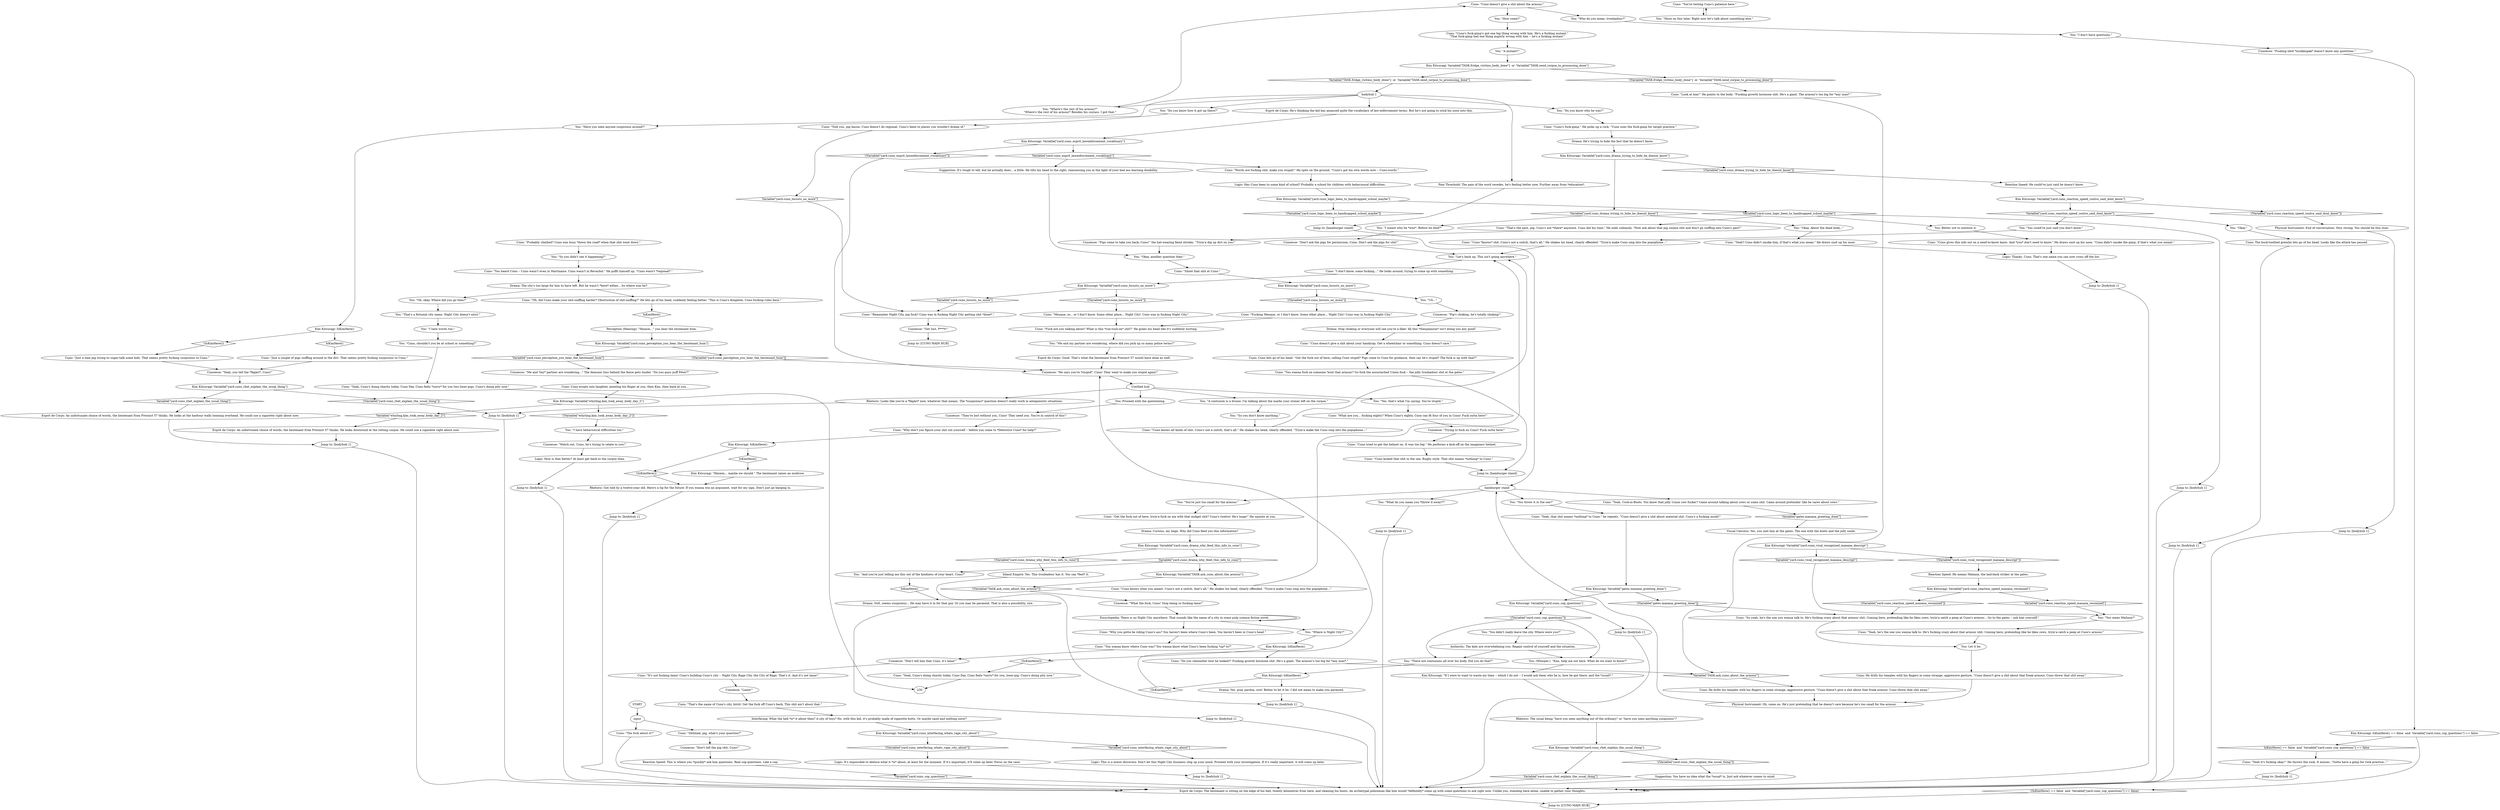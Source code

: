 # YARD / CUNO BODY
# * Ask Cuno about the hanged man.
# ==================================================
digraph G {
	  0 [label="START"];
	  1 [label="input"];
	  2 [label="Kim Kitsuragi: Variable[\"yard.cuno_locusts_no_more\"]"];
	  3 [label="Variable[\"yard.cuno_locusts_no_more\"]", shape=diamond];
	  4 [label="!(Variable[\"yard.cuno_locusts_no_more\"])", shape=diamond];
	  5 [label="Jump to: [bodyhub 1]"];
	  6 [label="You: (Whisper.)  \"Kim, help me out here. What do we want to know?\""];
	  7 [label="Cuno: \"Just a lone pig trying to sugar-talk some kids. That seems pretty fucking suspicious to Cuno.\""];
	  8 [label="Drama: He's trying to hide the fact that he doesn't know."];
	  9 [label="Drama: The city's too large for him to have left. But he wasn't *here* either... So where was he?"];
	  10 [label="Logic: This is a minor discovery. Don't let this Night City business clog up your mind. Proceed with your investigation. If it's really important, it will come up later."];
	  11 [label="Jump to: [bodyhub 1]"];
	  12 [label="Logic: It's impossible to deduce what it *is* about, at least for the moment. If it's important, it'll come up later. Focus on the case."];
	  13 [label="Cuno: \"Cuno's fuck-gimp's got one big thing wrong with him. He's a fucking mutant.\"\n\"That fuck-gimp had one thing majorly wrong with him -- he's a fucking mutant.\""];
	  14 [label="Cuno: \"So yeah, he's the one you wanna talk to. He's fucking crazy about that armour shit. Coming here, pretending like he likes cows, tryin'a catch a peep at Cuno's armour... Go to the gates -- ask him yourself.\""];
	  15 [label="Suggestion: You have no idea what the *usual* is. Just ask whatever comes to mind."];
	  16 [label="Cunoesse: \"Pig's choking, he's totally choking!\""];
	  17 [label="You: \"Do you know how it got up there?\""];
	  18 [label="Cuno: \"That's the name of Cuno's city, bitch! Get the fuck off Cuno's back. This shit ain't about that.\""];
	  19 [label="Kim Kitsuragi: Variable[\"whirling.kim_took_away_body_day_2\"]"];
	  20 [label="Variable[\"whirling.kim_took_away_body_day_2\"]", shape=diamond];
	  21 [label="!(Variable[\"whirling.kim_took_away_body_day_2\"])", shape=diamond];
	  22 [label="Cunoesse: \"Watch out, Cuno, he's trying to relate to you!\""];
	  23 [label="Cuno: \"Get the fuck out of here, tryin'a fuck on me with that midget shit? Cuno's twelve! He's huge!\" He squints at you."];
	  24 [label="Visual Calculus: Yes, you met him at the gates. The one with the boots and the jolly smile."];
	  25 [label="Kim Kitsuragi: Variable[\"yard.cuno_drama_trying_to_hide_he_doesnt_know\"]"];
	  26 [label="Variable[\"yard.cuno_drama_trying_to_hide_he_doesnt_know\"]", shape=diamond];
	  27 [label="!(Variable[\"yard.cuno_drama_trying_to_hide_he_doesnt_know\"])", shape=diamond];
	  28 [label="Cuno: \"You wanna know where Cuno was? You wanna know what Cuno's been fucking *up* to?\""];
	  29 [label="Cuno: \"Why don't you figure your shit out yourself -- before you come to *Detective Cuno* for help?\""];
	  30 [label="You: \"And you're just telling me this out of the kindness of your heart, Cuno?\""];
	  31 [label="Cuno: \"Yeah, Cuno's doing charity today. Cuno Day. Cuno feels *sorry* for you, loser-pig. Cuno's doing pity now.\""];
	  32 [label="Cuno: \"The fuck about it?\""];
	  33 [label="Jump to: [CUNO MAIN HUB]"];
	  34 [label="Cunoesse: \"Fucking idiot *mulkkupää* doesn't know any questions.\""];
	  35 [label="Cuno: \"Just a couple of pigs sniffing around in the dirt. That seems pretty fucking suspicious to Cuno.\""];
	  36 [label="Reaction Speed: He could've just said he doesn't know."];
	  37 [label="You: \"Okay.\""];
	  38 [label="Logic: Thanks, Cuno. That's one name you can now cross off the list."];
	  39 [label="Cunoesse: \"Don't tell him that Cuno, it's lame!\""];
	  40 [label="Kim Kitsuragi: Variable[\"yard.cuno_interfacing_whats_rage_city_about\"]"];
	  41 [label="Variable[\"yard.cuno_interfacing_whats_rage_city_about\"]", shape=diamond];
	  42 [label="!(Variable[\"yard.cuno_interfacing_whats_rage_city_about\"])", shape=diamond];
	  43 [label="You: \"A contusion is a bruise. I'm talking about the marks your stones left on the corpse.\""];
	  44 [label="Untitled hub"];
	  45 [label="Jump to: [bodyhub 1]"];
	  46 [label="Rhetoric: Got told by a twelve-year old. Here's a tip for the future: If you wanna win an argument, wait for my sign. Don't just go barging in."];
	  47 [label="Cuno: \"Shoot that shit at Cuno.\""];
	  48 [label="hamburger stand"];
	  49 [label="You: \"You threw it in the sea?\""];
	  50 [label="Kim Kitsuragi: Variable[\"yard.cuno_rhet_explain_the_usual_thing\"]"];
	  51 [label="Variable[\"yard.cuno_rhet_explain_the_usual_thing\"]", shape=diamond];
	  52 [label="!(Variable[\"yard.cuno_rhet_explain_the_usual_thing\"])", shape=diamond];
	  53 [label="You: \"I meant who he *was*. Before he died?\""];
	  54 [label="Cuno: \"Mesque, or... or I don't know. Some other place... Night City! Cuno was in fucking Night City.\""];
	  55 [label="Cuno: He drills his temples with his fingers in some strange, aggressive gesture. \"Cuno doesn't give a shit about that freak armour. Cuno threw that shit away.\""];
	  56 [label="Cunoesse: \"Yeah, you tell the *fägäri*, Cuno!\""];
	  57 [label="Cuno: \"Cuno's fuck-gimp.\" He picks up a rock. \"Cuno uses the fuck-gimp for target practice.\""];
	  58 [label="Cuno: \"Cuno knows all kinds of shit. Cuno's not a snitch, that's all.\" He shakes his head, clearly offended. \"Tryin'a make the Cuno sing into the popophone...\""];
	  59 [label="Cuno: \"Cuno *knows* shit. Cuno's not a snitch, that's all.\" He shakes his head, clearly offended. \"Tryin'a make Cuno sing into the popophone...\""];
	  60 [label="Kim Kitsuragi: Variable[\"yard.cuno_reaction_speed_coulve_said_dont_know\"]"];
	  61 [label="Variable[\"yard.cuno_reaction_speed_coulve_said_dont_know\"]", shape=diamond];
	  62 [label="!(Variable[\"yard.cuno_reaction_speed_coulve_said_dont_know\"])", shape=diamond];
	  63 [label="Drama: Stop choking or everyone will see you're a fake! All this *thespianism* isn't doing you any good!"];
	  64 [label="You: \"Where is Night City?\""];
	  65 [label="Cuno: Cuno erupts into laughter, pointing his finger at you, then Kim, then back at you..."];
	  66 [label="You: \"You mean Mañana?\""];
	  67 [label="Cuno: \"Remember Night City, pig fuck? Cuno was in fucking Night City getting shit *done*.\""];
	  68 [label="Cuno: \"You heard Cuno -- Cuno wasn't even in Martinaise. Cuno wasn't in Revachol.\" He puffs himself up. \"Cuno wasn't *regional*.\""];
	  69 [label="You: \"Where's the rest of his armour?\"\n\"Where's the rest of his armour? Besides his cuirass. I got that.\""];
	  70 [label="Interfacing: What the hell *is* it about then? A city of toys? No, with this kid, it's probably made of cigarette butts. Or maybe sand and melting snow?"];
	  71 [label="Logic: Has Cuno been to some kind of school? Probably a school for children with behavioural difficulties."];
	  72 [label="Kim Kitsuragi: IsKimHere()"];
	  73 [label="IsKimHere()", shape=diamond];
	  74 [label="!(IsKimHere())", shape=diamond];
	  75 [label="You: \"How come?\""];
	  76 [label="Cunoesse: \"Trying to fuck on Cuno? Fuck outta here!\""];
	  77 [label="Cuno: \"Yeah, he's the one you wanna talk to. He's fucking crazy about that armour shit. Coming here, pretending like he likes cows, tryin'a catch a peep at Cuno's armour.\""];
	  78 [label="Kim Kitsuragi: \"If I were to want to waste my time -- which I do not -- I would ask them who he is, how he got there, and the *usual*.\""];
	  79 [label="You: \"Have you seen anyone suspicious around?\""];
	  80 [label="Kim Kitsuragi: Variable[\"yard.cuno_perception_you_hear_the_lieutenant_hum\"]"];
	  81 [label="Variable[\"yard.cuno_perception_you_hear_the_lieutenant_hum\"]", shape=diamond];
	  82 [label="!(Variable[\"yard.cuno_perception_you_hear_the_lieutenant_hum\"])", shape=diamond];
	  83 [label="Esprit de Corps: An unfortunate choice of words, the lieutenant from Precinct 57 thinks. He looks downwind at the rotting corpse. He could use a cigarette right about now."];
	  84 [label="Kim Kitsuragi: \"Hmmm... maybe we should.\" The lieutenant raises an eyebrow."];
	  85 [label="Cuno: \"Cuno kicked that shit in the sea. Rugby style. That shit means *nothing* to Cuno.\""];
	  86 [label="Physical Instrument: End of conversation. Very strong. You should be this stoic."];
	  87 [label="You: \"So you didn't see it happening?\""];
	  88 [label="Kim Kitsuragi: IsKimHere() == false  and  Variable[\"yard.cuno_cop_questions\"] == false"];
	  89 [label="IsKimHere() == false  and  Variable[\"yard.cuno_cop_questions\"] == false", shape=diamond];
	  90 [label="!(IsKimHere() == false  and  Variable[\"yard.cuno_cop_questions\"] == false)", shape=diamond];
	  91 [label="Jump to: [bodyhub 1]"];
	  92 [label="Rhetoric: The usual being \"have you seen anything out of the ordinary\" or \"have you seen anything suspicious\"?"];
	  93 [label="Cuno: \"It's not fucking lame! Cuno's building Cuno's city -- Night City, Rage City, the City of Rage. That's it. And it's not lame!\""];
	  94 [label="Kim Kitsuragi: Variable[\"yard.cuno_rhet_explain_the_usual_thing\"]"];
	  95 [label="Variable[\"yard.cuno_rhet_explain_the_usual_thing\"]", shape=diamond];
	  96 [label="!(Variable[\"yard.cuno_rhet_explain_the_usual_thing\"])", shape=diamond];
	  97 [label="Cunoesse: \"Lame!\""];
	  98 [label="You: \"Yes, that's what I'm saying. You're stupid.\""];
	  99 [label="Cuno: \"Look at him!\" He points to the body. \"Fucking growth hormone shit. He's a giant. The armour's too big for *any man*.\""];
	  100 [label="Jump to: [bodyhub 1]"];
	  101 [label="Kim Kitsuragi: Variable[\"yard.cuno_reaction_speed_manana_reconized\"]"];
	  102 [label="Variable[\"yard.cuno_reaction_speed_manana_reconized\"]", shape=diamond];
	  103 [label="!(Variable[\"yard.cuno_reaction_speed_manana_reconized\"])", shape=diamond];
	  104 [label="Jump to: [hamburger stand]"];
	  105 [label="Kim Kitsuragi: Variable[\"TASK.fridge_victims_body_done\"]  or  Variable[\"TASK.send_corpse_to_processing_done\"]"];
	  106 [label="Variable[\"TASK.fridge_victims_body_done\"]  or  Variable[\"TASK.send_corpse_to_processing_done\"]", shape=diamond];
	  107 [label="!(Variable[\"TASK.fridge_victims_body_done\"]  or  Variable[\"TASK.send_corpse_to_processing_done\"])", shape=diamond];
	  108 [label="Cunoesse: \"Don't tell the pig shit, Cuno!\""];
	  109 [label="Jump to: [CUNO MAIN HUB]"];
	  110 [label="You: \"Do you know who he was?\""];
	  111 [label="Cuno: \"Fucking Mesque, or I don't know. Some other place... Night City! Cuno was in fucking Night City.\""];
	  112 [label="Perception (Hearing): \"Hmmm...\" you hear the lieutenant hum."];
	  113 [label="Kim Kitsuragi: Variable[\"yard.cuno_esprit_lawenforcement_vocabluary\"]"];
	  114 [label="Variable[\"yard.cuno_esprit_lawenforcement_vocabluary\"]", shape=diamond];
	  115 [label="!(Variable[\"yard.cuno_esprit_lawenforcement_vocabluary\"])", shape=diamond];
	  116 [label="Cuno: \"Yeah, that shit means *nothing* to Cuno,\" he repeats. \"Cuno doesn't give a shit about material shit. Cuno's a fucking monk!\""];
	  117 [label="Kim Kitsuragi: Variable[\"yard.cuno_drama_why_feed_this_info_to_cuno\"]"];
	  118 [label="Variable[\"yard.cuno_drama_why_feed_this_info_to_cuno\"]", shape=diamond];
	  119 [label="!(Variable[\"yard.cuno_drama_why_feed_this_info_to_cuno\"])", shape=diamond];
	  120 [label="Jump to: [bodyhub 1]"];
	  121 [label="Inland Empire: Yes. This troubadour has it. You can *feel* it."];
	  122 [label="Jump to: [bodyhub 1]"];
	  123 [label="Cuno: \"Yeah? Cuno didn't smoke him, if that's what you mean.\" He draws snot up his nose."];
	  124 [label="Jump to: [bodyhub 1]"];
	  125 [label="Jump to: [bodyhub 1]"];
	  126 [label="You: Better not to mention it."];
	  127 [label="Cuno: \"Cuno doesn't give a shit about the armour.\""];
	  128 [label="You: \"A mutant?\""];
	  129 [label="Physical Instrument: Oh, come on. He's just pretending that he doesn't care because he's too small for the armour."];
	  130 [label="You: \"What do you mean you *threw it away*?\""];
	  131 [label="Reaction Speed: He means Mañana, the laid-back striker at the gates."];
	  132 [label="Cuno: \"Shitload, pig, what's your question?\""];
	  133 [label="Reaction Speed: This is where you *quickly* ask him questions. Real cop-questions. Like a cop."];
	  134 [label="You: \"You could've just said you don't know.\""];
	  135 [label="Kim Kitsuragi: Variable[\"yard.cuno_logic_been_to_handicapped_school_maybe\"]"];
	  136 [label="Variable[\"yard.cuno_logic_been_to_handicapped_school_maybe\"]", shape=diamond];
	  137 [label="!(Variable[\"yard.cuno_logic_been_to_handicapped_school_maybe\"])", shape=diamond];
	  138 [label="Cunoesse: \"Pigs come to take you back, Cuno!\" the hat-wearing fiend shrieks. \"Tryin'a dig up dirt on you!\""];
	  139 [label="You: \"You're just too small for the armour.\""];
	  140 [label="Kim Kitsuragi: Variable[\"yard.cuno_vical_recognized_manana_descript\"]"];
	  141 [label="Variable[\"yard.cuno_vical_recognized_manana_descript\"]", shape=diamond];
	  142 [label="!(Variable[\"yard.cuno_vical_recognized_manana_descript\"])", shape=diamond];
	  143 [label="Cuno: \"You're testing Cuno's patience here.\""];
	  144 [label="Kim Kitsuragi: IsKimHere()"];
	  145 [label="IsKimHere()", shape=diamond];
	  146 [label="!(IsKimHere())", shape=diamond];
	  147 [label="You: \"Oh, okay. Where did you go then?\""];
	  148 [label="Cuno: \"Probably climbed? Cuno was busy *down the road* when that shit went down.\""];
	  149 [label="Cuno: \"Told you, pig bacon. Cuno doesn't do regional. Cuno's been to places you wouldn't dream of.\""];
	  150 [label="Authority: The kids are overwhelming you. Regain control of yourself and the situation."];
	  151 [label="Cuno: \"Cuno doesn't give a shit about your handicap. Get a wheelchair or something. Cuno doesn't care.\""];
	  152 [label="Logic: How is that better? At least get back to the corpse then."];
	  153 [label="Cuno: \"Cuno gives this info out on a need-to-know basis. And *you* don't need to know.\" He draws snot up his nose. \"Cuno didn't smoke the gimp, if that's what you meant.\""];
	  154 [label="Kim Kitsuragi: IsKimHere()"];
	  155 [label="IsKimHere()", shape=diamond];
	  156 [label="!(IsKimHere())", shape=diamond];
	  157 [label="Cuno: \"Do you remember how he looked?! Fucking growth hormone shit. He's a giant. The armour's too big for *any man*.\""];
	  158 [label="bodyhub 1"];
	  159 [label="Esprit de Corps: The lieutenant is sitting on the edge of his bed, twenty kilometres from here, and cleaning his boots. An archetypal policeman like him would *definitely* come up with some questions to ask right now. Unlike you, standing here alone, unable to gather your thoughts."];
	  160 [label="Cuno: \"Yeah it's fucking okay!\" He throws the rock. It misses. \"Gotta have a gimp for rock practice...\""];
	  161 [label="Cuno: The buck-toothed gremlin lets go of his head. Looks like the attack has passed."];
	  162 [label="Cuno: \"I don't know, some fucking...\" He looks around, trying to come up with something."];
	  163 [label="You: \"That's a fictional city name. Night City doesn't exist.\""];
	  164 [label="Cuno: \"Why you gotta be riding Cuno's ass? You haven't been where Cuno's been. You haven't been in Cuno's head.\""];
	  165 [label="You: \"I hate words too.\""];
	  166 [label="You: Proceed with the questioning."];
	  167 [label="Cuno: \"Words are fucking shit, make you stupid!\" He spits on the ground. \"Cuno's got his own words now -- Cuno-words.\""];
	  168 [label="You: \"Cuno, shouldn't you be at school or something?\""];
	  169 [label="Jump to: [bodyhub 1]"];
	  170 [label="Jump to: [hamburger stand]"];
	  171 [label="Cuno: \"Cuno tried to get the helmet on. It was too big.\" He performs a kick-off on the imaginary helmet."];
	  172 [label="Jump to: [bodyhub 1]"];
	  173 [label="Kim Kitsuragi: Variable[\"yard.cuno_locusts_no_more\"]"];
	  174 [label="Variable[\"yard.cuno_locusts_no_more\"]", shape=diamond];
	  175 [label="!(Variable[\"yard.cuno_locusts_no_more\"])", shape=diamond];
	  176 [label="You: \"Uh...\""];
	  177 [label="You: \"You didn't really leave the city. Where were you?\""];
	  178 [label="Cuno: \"Oh, did Cuno make your shit-sniffing harder? Obstruction of shit-sniffing?\" He lets go of his head, suddenly feeling better. \"This is Cuno's Kingdom. Cuno fucking rules here.\""];
	  179 [label="You: \"So you don't know anything.\""];
	  180 [label="You: \"Okay. About the dead body...\""];
	  181 [label="Encyclopedia: There is no Night City anywhere. That sounds like the name of a city in some pulp science fiction novel."];
	  182 [label="Cuno: \"Fuck are you talking about? What is this *con-tush-on* shit?\" He grabs his head like it's suddenly hurting."];
	  183 [label="Kim Kitsuragi: IsKimHere()"];
	  184 [label="IsKimHere()", shape=diamond];
	  185 [label="!(IsKimHere())", shape=diamond];
	  186 [label="Drama: Yes, pray pardon, sire! Better to let it be. I did not mean to make you paranoid."];
	  187 [label="Cuno: He drills his temples with his fingers in some strange, aggressive gesture. \"Cuno doesn't give a shit about that freak armour. Cuno threw that shit away.\""];
	  188 [label="Cunoesse: \"What the fuck, Cuno! Stop being so fucking lame!\""];
	  189 [label="Cunoesse: \"Get lost, f****t!\""];
	  190 [label="You: \"More on this later. Right now let's talk about something else.\""];
	  191 [label="Pain Threshold: The pain of the word recedes, he's feeling better now. Further away from *education*."];
	  192 [label="Jump to: [bodyhub 1]"];
	  193 [label="You: \"Okay, another question then.\""];
	  194 [label="You: \"Who do you mean, troubadour?\""];
	  195 [label="Cuno: \"Yeah, Cock-in-Boots. You know that jolly Union cow fucker? Came around talking about cows or some shit. Came around pretendin' like he cares about cows.\""];
	  196 [label="You: \"I don't have questions.\""];
	  197 [label="You: \"There are contusions all over his body. Did you do that?\""];
	  198 [label="Esprit de Corps: He's thinking the kid has amassed quite the vocabulary of law-enforcement terms. But he's not going to stick his nose into this."];
	  199 [label="Cunoesse: \"Me and *my* partner are wondering...\" The demonic hiss behind the fence gets louder. \"Do you guys puff Peter?\""];
	  200 [label="Esprit de Corps: Good. That's what the lieutenant from Precinct 57 would have done as well."];
	  201 [label="Cunoesse: \"They're lost without you, Cuno! They need you. You're in control of this!\""];
	  202 [label="Cuno: \"You wanna fuck on someone 'bout that armour? Go fuck the moustached Union fuck -- the jolly troubadour shit at the gates.\""];
	  203 [label="Kim Kitsuragi: Variable[\"gates.manana_greeting_done\"]"];
	  204 [label="Variable[\"gates.manana_greeting_done\"]", shape=diamond];
	  205 [label="!(Variable[\"gates.manana_greeting_done\"])", shape=diamond];
	  206 [label="Kim Kitsuragi: Variable[\"yard.cuno_cop_questions\"]"];
	  207 [label="Variable[\"yard.cuno_cop_questions\"]", shape=diamond];
	  208 [label="!(Variable[\"yard.cuno_cop_questions\"])", shape=diamond];
	  209 [label="Jump to: [bodyhub 1]"];
	  210 [label="Cunoesse: \"He says you're *stupid*, Cuno! They want to make you stupid again!\""];
	  211 [label="You: \"Me and my partner are wondering, where did you pick up so many police terms?\""];
	  212 [label="Suggestion: It's tough to tell, but he actually does... a little. He tilts his head to the right, reassessing you in the light of your bad ass learning disability."];
	  213 [label="Cuno: Cuno lets go of his head. \"Get the fuck out of here, calling Cuno stupid? Pigs come to Cuno for guidance, then say he's stupid? The fuck is up with that?\""];
	  214 [label="Cuno: \"What are you... fucking eighty? When Cuno's eighty, Cuno can fit four of you in Cuno! Fuck outta here!\""];
	  215 [label="Drama: Curious, my liege. Why did Cuno feed you this information?"];
	  216 [label="You: Let it be."];
	  217 [label="Kim Kitsuragi: Variable[\"TASK.ask_cuno_about_the_armour\"]"];
	  218 [label="Variable[\"TASK.ask_cuno_about_the_armour\"]", shape=diamond];
	  219 [label="!(Variable[\"TASK.ask_cuno_about_the_armour\"])", shape=diamond];
	  220 [label="Cuno: \"Cuno knows what you meant. Cuno's not a snitch, that's all.\" He shakes his head, clearly offended. \"Tryin'a make Cuno sing into the popophone...\""];
	  221 [label="Cunoesse: \"Don't ask the pigs for permission, Cuno. Don't ask the pigs for shit!\""];
	  222 [label="Jump to: [bodyhub 1]"];
	  223 [label="You: \"Let's back up. This isn't going anywhere.\""];
	  224 [label="Rhetoric: Looks like you're a *fägäri* now, whatever that means. The *suspicious* question doesn't really work in antagonistic situations."];
	  225 [label="Esprit de Corps: An unfortunate choice of words, the lieutenant from Precinct 57 thinks. He looks at the harbour walls looming overhead. He could use a cigarette right about now."];
	  226 [label="You: \"I have behavioural difficulties too.\""];
	  227 [label="Cuno: \"That's the past, pig. Cuno's not *there* anymore. Cuno did his time.\" He nods solemnly. \"Now ask about that pig corpse shit and don't go sniffing into Cuno's past!\""];
	  228 [label="Cuno: \"Yeah, Cuno's doing charity today. Cuno Day. Cuno feels *sorry* for you two loser-pigs. Cuno's doing pity now.\""];
	  229 [label="Drama: Still, seems suspicious... He may have it in for that guy. Or you may be paranoid. That is also a possibility, sire."];
	  0 -> 1
	  1 -> 32
	  1 -> 132
	  2 -> 3
	  2 -> 4
	  3 -> 67
	  4 -> 54
	  5 -> 159
	  6 -> 78
	  7 -> 56
	  8 -> 25
	  9 -> 178
	  9 -> 147
	  10 -> 124
	  11 -> 159
	  12 -> 124
	  13 -> 128
	  14 -> 216
	  15 -> 159
	  16 -> 63
	  17 -> 149
	  18 -> 70
	  19 -> 20
	  19 -> 21
	  20 -> 83
	  21 -> 226
	  22 -> 152
	  23 -> 215
	  24 -> 140
	  25 -> 26
	  25 -> 27
	  26 -> 180
	  26 -> 53
	  27 -> 36
	  28 -> 39
	  29 -> 72
	  30 -> 155
	  31 -> 230
	  32 -> 159
	  34 -> 88
	  35 -> 56
	  36 -> 60
	  37 -> 161
	  38 -> 91
	  39 -> 93
	  40 -> 41
	  40 -> 42
	  41 -> 10
	  42 -> 12
	  43 -> 179
	  44 -> 224
	  44 -> 98
	  44 -> 43
	  44 -> 166
	  45 -> 159
	  46 -> 45
	  47 -> 173
	  48 -> 49
	  48 -> 130
	  48 -> 139
	  48 -> 195
	  49 -> 116
	  50 -> 51
	  50 -> 52
	  51 -> 159
	  52 -> 15
	  53 -> 221
	  54 -> 182
	  55 -> 129
	  56 -> 94
	  57 -> 8
	  58 -> 223
	  59 -> 223
	  60 -> 61
	  60 -> 62
	  61 -> 37
	  61 -> 134
	  62 -> 86
	  63 -> 151
	  64 -> 154
	  65 -> 19
	  66 -> 77
	  67 -> 189
	  68 -> 9
	  69 -> 127
	  70 -> 40
	  71 -> 135
	  72 -> 73
	  72 -> 74
	  73 -> 84
	  74 -> 46
	  75 -> 13
	  76 -> 171
	  77 -> 216
	  78 -> 92
	  79 -> 144
	  80 -> 81
	  80 -> 82
	  81 -> 199
	  82 -> 210
	  83 -> 125
	  84 -> 46
	  85 -> 104
	  86 -> 122
	  87 -> 68
	  88 -> 89
	  88 -> 90
	  89 -> 160
	  90 -> 109
	  91 -> 159
	  92 -> 50
	  93 -> 97
	  94 -> 96
	  94 -> 95
	  95 -> 225
	  96 -> 5
	  97 -> 18
	  98 -> 214
	  99 -> 218
	  100 -> 159
	  101 -> 102
	  101 -> 103
	  102 -> 66
	  103 -> 14
	  104 -> 48
	  105 -> 106
	  105 -> 107
	  106 -> 158
	  107 -> 99
	  108 -> 133
	  110 -> 57
	  111 -> 182
	  112 -> 80
	  113 -> 114
	  113 -> 115
	  114 -> 212
	  114 -> 167
	  115 -> 210
	  116 -> 203
	  117 -> 118
	  117 -> 119
	  118 -> 217
	  118 -> 30
	  119 -> 121
	  120 -> 159
	  121 -> 100
	  122 -> 159
	  123 -> 38
	  124 -> 159
	  125 -> 159
	  126 -> 153
	  127 -> 194
	  127 -> 75
	  128 -> 105
	  129 -> 48
	  130 -> 172
	  131 -> 101
	  132 -> 108
	  133 -> 207
	  134 -> 59
	  135 -> 136
	  135 -> 137
	  136 -> 169
	  136 -> 227
	  136 -> 126
	  137 -> 170
	  138 -> 193
	  139 -> 23
	  140 -> 141
	  140 -> 142
	  141 -> 66
	  142 -> 131
	  143 -> 190
	  144 -> 145
	  144 -> 146
	  145 -> 35
	  146 -> 7
	  147 -> 163
	  148 -> 87
	  149 -> 174
	  150 -> 197
	  150 -> 6
	  151 -> 213
	  152 -> 11
	  153 -> 38
	  154 -> 156
	  154 -> 157
	  155 -> 229
	  156 -> 31
	  157 -> 218
	  158 -> 69
	  158 -> 198
	  158 -> 110
	  158 -> 79
	  158 -> 17
	  158 -> 191
	  159 -> 109
	  160 -> 222
	  161 -> 192
	  162 -> 2
	  163 -> 165
	  164 -> 28
	  165 -> 168
	  166 -> 201
	  167 -> 71
	  168 -> 228
	  169 -> 159
	  170 -> 48
	  171 -> 85
	  172 -> 159
	  173 -> 176
	  173 -> 175
	  174 -> 67
	  175 -> 111
	  176 -> 16
	  177 -> 150
	  178 -> 184
	  179 -> 58
	  180 -> 123
	  181 -> 64
	  181 -> 164
	  181 -> 181
	  182 -> 211
	  183 -> 185
	  183 -> 186
	  184 -> 112
	  185 -> 210
	  186 -> 100
	  187 -> 129
	  188 -> 181
	  189 -> 33
	  190 -> 143
	  191 -> 170
	  192 -> 159
	  193 -> 47
	  194 -> 196
	  195 -> 204
	  196 -> 34
	  197 -> 183
	  198 -> 113
	  199 -> 65
	  200 -> 210
	  201 -> 29
	  202 -> 104
	  203 -> 205
	  203 -> 206
	  204 -> 24
	  205 -> 14
	  206 -> 208
	  206 -> 209
	  207 -> 159
	  208 -> 177
	  208 -> 197
	  208 -> 6
	  209 -> 159
	  210 -> 44
	  211 -> 200
	  212 -> 193
	  213 -> 202
	  214 -> 76
	  215 -> 117
	  216 -> 187
	  217 -> 219
	  217 -> 220
	  218 -> 55
	  219 -> 188
	  220 -> 223
	  221 -> 223
	  222 -> 159
	  223 -> 162
	  224 -> 5
	  225 -> 125
	  226 -> 22
	  227 -> 138
	  228 -> 230
	  229 -> 120
}

